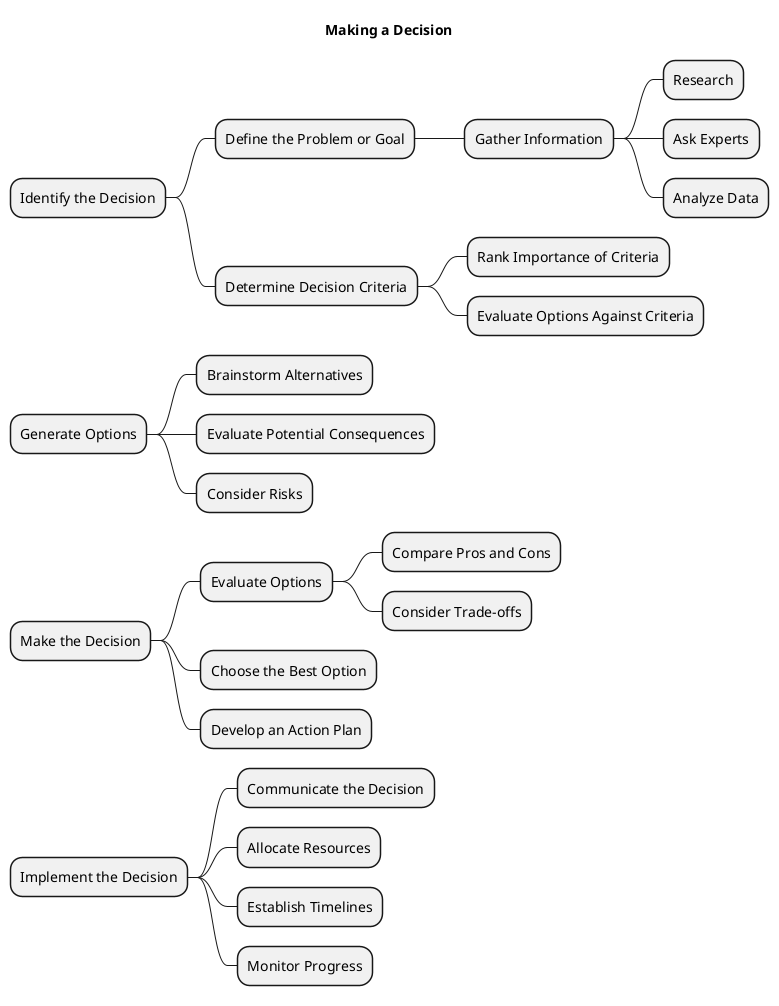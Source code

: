 @startmindmap

title Making a Decision

* Identify the Decision
** Define the Problem or Goal
*** Gather Information
**** Research
**** Ask Experts
**** Analyze Data
** Determine Decision Criteria
*** Rank Importance of Criteria
*** Evaluate Options Against Criteria
* Generate Options
** Brainstorm Alternatives
** Evaluate Potential Consequences
** Consider Risks
* Make the Decision
** Evaluate Options
*** Compare Pros and Cons
*** Consider Trade-offs
** Choose the Best Option
** Develop an Action Plan
* Implement the Decision
** Communicate the Decision
** Allocate Resources
** Establish Timelines
** Monitor Progress

@endmindmap
